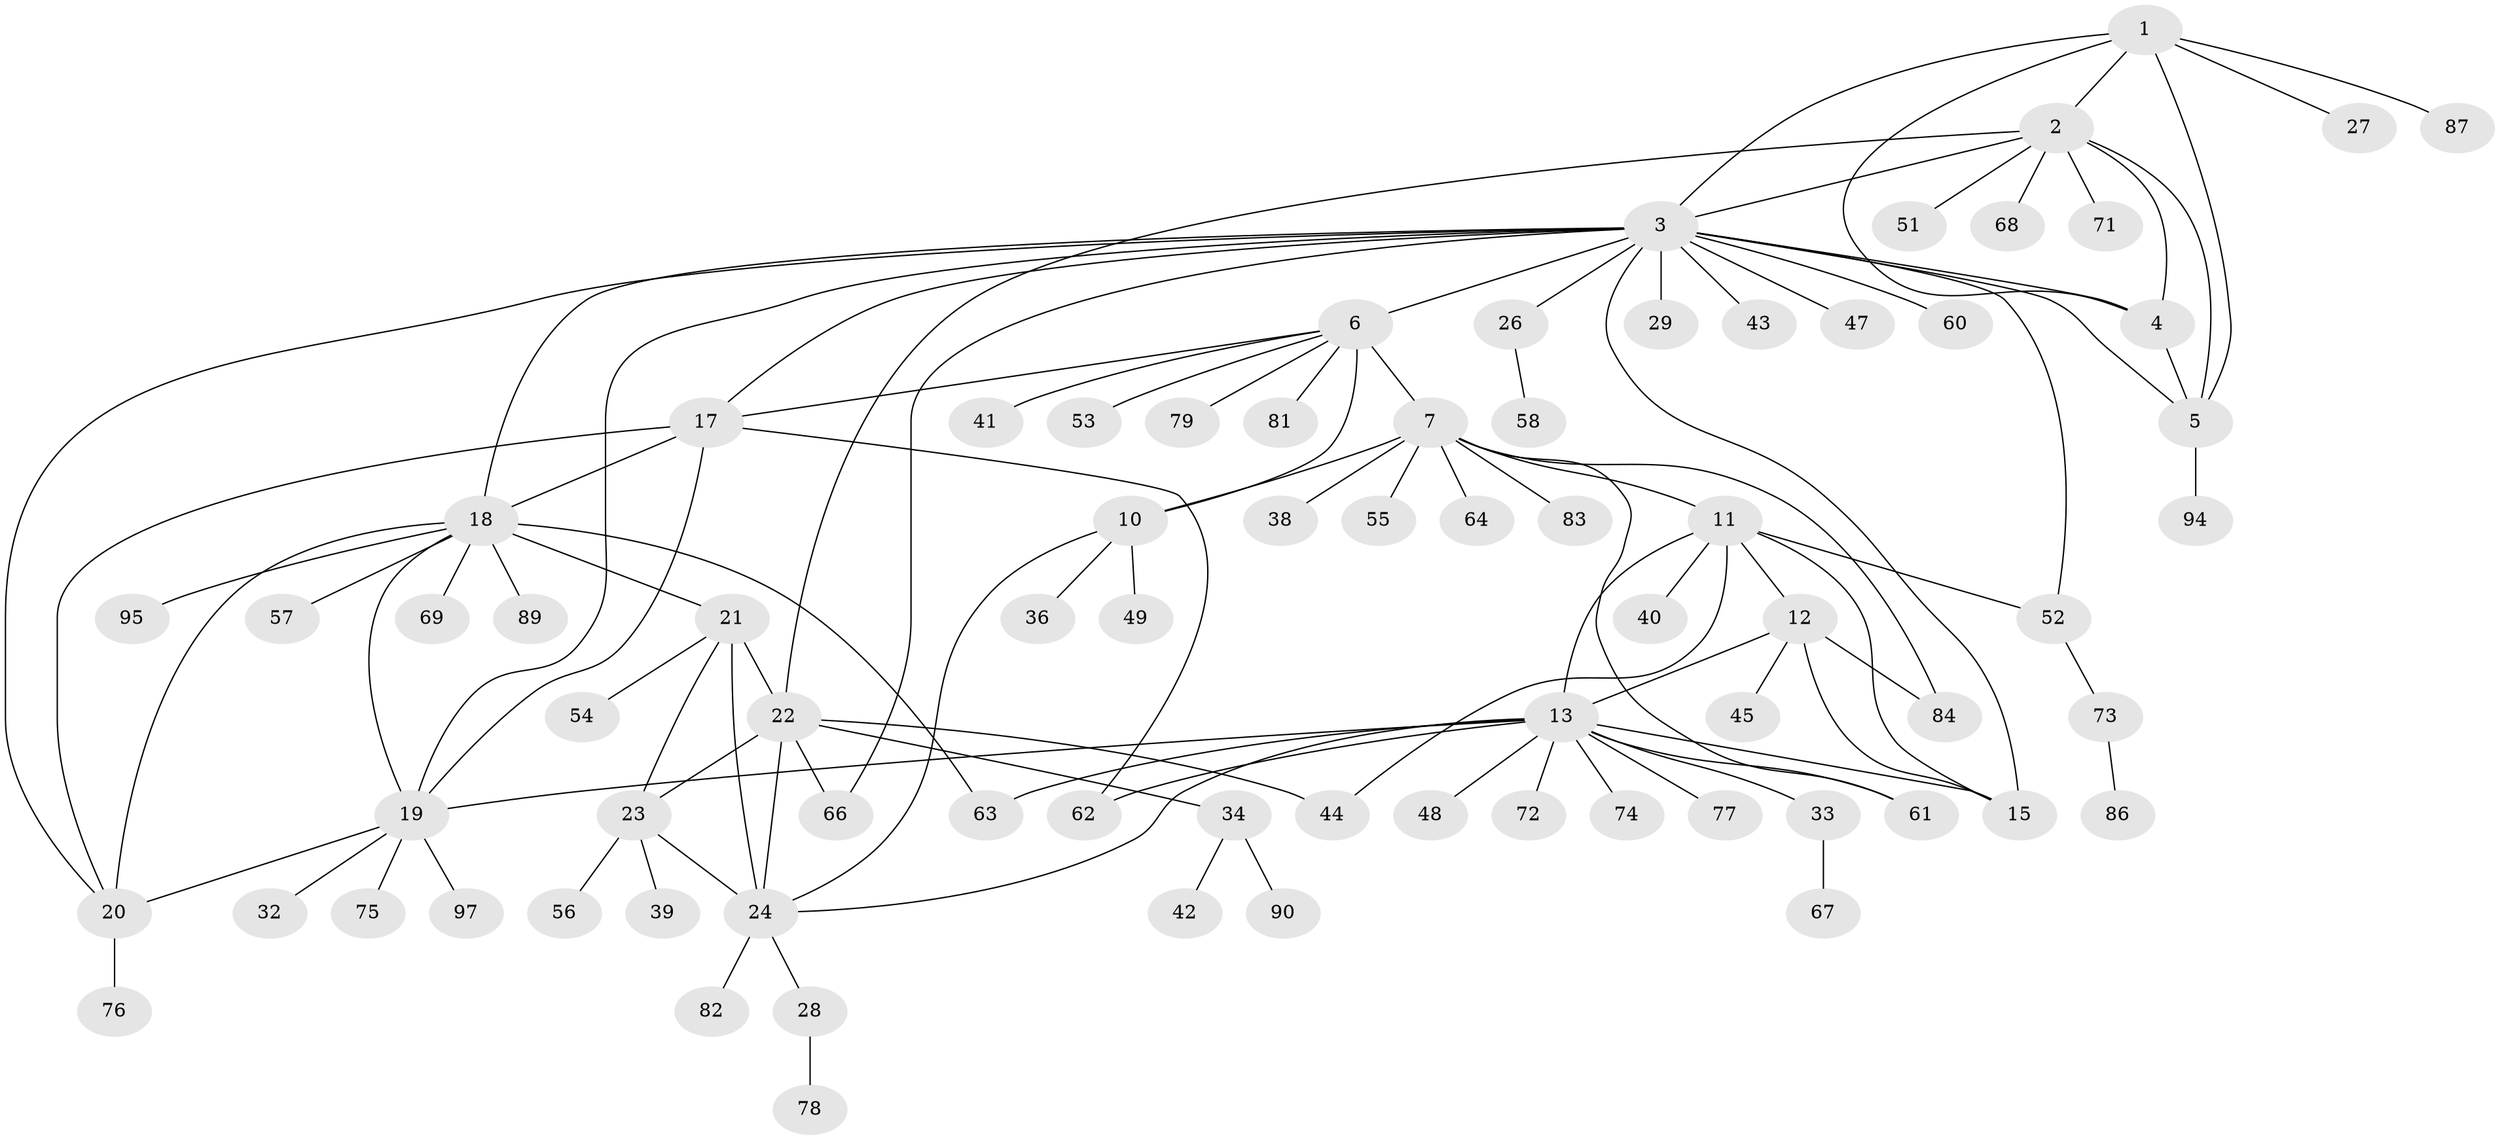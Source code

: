 // original degree distribution, {7: 0.08, 9: 0.04, 10: 0.02, 5: 0.04, 6: 0.02, 8: 0.04, 11: 0.01, 2: 0.15, 1: 0.57, 3: 0.02, 4: 0.01}
// Generated by graph-tools (version 1.1) at 2025/42/03/06/25 10:42:08]
// undirected, 76 vertices, 107 edges
graph export_dot {
graph [start="1"]
  node [color=gray90,style=filled];
  1 [super="+88"];
  2 [super="+59"];
  3 [super="+16"];
  4 [super="+98"];
  5;
  6 [super="+9"];
  7 [super="+8"];
  10 [super="+37"];
  11 [super="+30"];
  12 [super="+70"];
  13 [super="+14"];
  15;
  17 [super="+35"];
  18 [super="+31"];
  19 [super="+91"];
  20 [super="+50"];
  21 [super="+100"];
  22 [super="+80"];
  23 [super="+99"];
  24 [super="+25"];
  26 [super="+46"];
  27;
  28 [super="+65"];
  29;
  32;
  33;
  34 [super="+85"];
  36;
  38;
  39 [super="+96"];
  40;
  41;
  42;
  43;
  44;
  45;
  47;
  48;
  49;
  51;
  52;
  53;
  54;
  55;
  56;
  57;
  58;
  60;
  61;
  62;
  63;
  64;
  66;
  67;
  68;
  69;
  71;
  72;
  73;
  74 [super="+93"];
  75;
  76;
  77;
  78;
  79;
  81;
  82;
  83;
  84;
  86 [super="+92"];
  87;
  89;
  90;
  94;
  95;
  97;
  1 -- 2;
  1 -- 3;
  1 -- 4;
  1 -- 5;
  1 -- 27;
  1 -- 87;
  2 -- 3;
  2 -- 4;
  2 -- 5;
  2 -- 22;
  2 -- 51;
  2 -- 68;
  2 -- 71;
  3 -- 4;
  3 -- 5;
  3 -- 15;
  3 -- 26;
  3 -- 43;
  3 -- 66;
  3 -- 47;
  3 -- 17;
  3 -- 18;
  3 -- 19;
  3 -- 20;
  3 -- 52;
  3 -- 60;
  3 -- 29;
  3 -- 6;
  4 -- 5;
  5 -- 94;
  6 -- 7 [weight=4];
  6 -- 10 [weight=2];
  6 -- 17;
  6 -- 81;
  6 -- 41;
  6 -- 79;
  6 -- 53;
  7 -- 10 [weight=2];
  7 -- 38;
  7 -- 55;
  7 -- 61;
  7 -- 83;
  7 -- 64;
  7 -- 84;
  7 -- 11;
  10 -- 36;
  10 -- 24;
  10 -- 49;
  11 -- 12;
  11 -- 13 [weight=2];
  11 -- 15;
  11 -- 40;
  11 -- 44;
  11 -- 52;
  12 -- 13 [weight=2];
  12 -- 15;
  12 -- 45;
  12 -- 84;
  13 -- 15 [weight=2];
  13 -- 33;
  13 -- 72;
  13 -- 74;
  13 -- 77;
  13 -- 48;
  13 -- 19;
  13 -- 24;
  13 -- 61;
  13 -- 62;
  13 -- 63;
  17 -- 18;
  17 -- 19;
  17 -- 20;
  17 -- 62;
  18 -- 19;
  18 -- 20;
  18 -- 21;
  18 -- 57;
  18 -- 63;
  18 -- 69;
  18 -- 89;
  18 -- 95;
  19 -- 20;
  19 -- 32;
  19 -- 75;
  19 -- 97;
  20 -- 76;
  21 -- 22;
  21 -- 23;
  21 -- 24 [weight=2];
  21 -- 54;
  22 -- 23;
  22 -- 24 [weight=2];
  22 -- 34;
  22 -- 44;
  22 -- 66;
  23 -- 24 [weight=2];
  23 -- 39;
  23 -- 56;
  24 -- 82;
  24 -- 28;
  26 -- 58;
  28 -- 78;
  33 -- 67;
  34 -- 42;
  34 -- 90;
  52 -- 73;
  73 -- 86;
}
